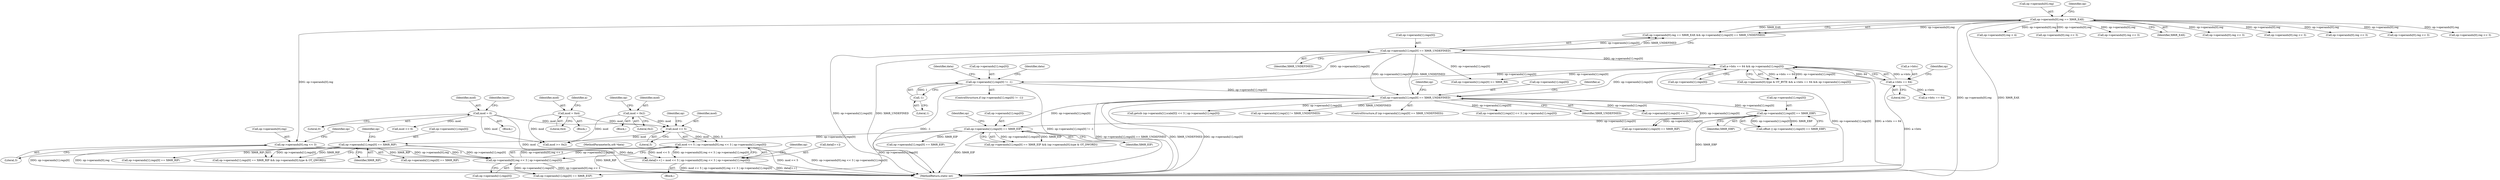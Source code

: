 digraph "0_radare2_f17bfd9f1da05f30f23a4dd05e9d2363e1406948@API" {
"1003039" [label="(Call,mod << 5 | op->operands[0].reg << 3 | op->operands[1].regs[0])"];
"1003040" [label="(Call,mod << 5)"];
"1000116" [label="(Call,mod = 0)"];
"1002859" [label="(Call,mod = 0x4)"];
"1002845" [label="(Call,mod = 0x2)"];
"1003043" [label="(Call,op->operands[0].reg << 3 | op->operands[1].regs[0])"];
"1003044" [label="(Call,op->operands[0].reg << 3)"];
"1002031" [label="(Call,op->operands[0].reg == X86R_EAX)"];
"1003005" [label="(Call,op->operands[1].regs[0] == X86R_RIP)"];
"1002975" [label="(Call,op->operands[1].regs[0] == X86R_EIP)"];
"1002833" [label="(Call,op->operands[1].regs[0] == X86R_EBP)"];
"1002537" [label="(Call,op->operands[1].regs[0] == X86R_UNDEFINED)"];
"1002172" [label="(Call,a->bits == 64 && op->operands[1].regs[0])"];
"1002173" [label="(Call,a->bits == 64)"];
"1002040" [label="(Call,op->operands[1].regs[0] == X86R_UNDEFINED)"];
"1002384" [label="(Call,op->operands[1].regs[0] != -1)"];
"1002394" [label="(Call,-1)"];
"1003034" [label="(Call,data[l++] = mod << 5 | op->operands[0].reg << 3 | op->operands[1].regs[0])"];
"1002853" [label="(Identifier,op)"];
"1003052" [label="(Literal,3)"];
"1002041" [label="(Call,op->operands[1].regs[0])"];
"1002861" [label="(Literal,0x4)"];
"1002032" [label="(Call,op->operands[0].reg)"];
"1002846" [label="(Identifier,mod)"];
"1000117" [label="(Identifier,mod)"];
"1002045" [label="(Identifier,op)"];
"1002831" [label="(Call,offset || op->operands[1].regs[0] == X86R_EBP)"];
"1002847" [label="(Literal,0x2)"];
"1002634" [label="(Identifier,op)"];
"1002405" [label="(Identifier,data)"];
"1003045" [label="(Call,op->operands[0].reg)"];
"1000118" [label="(Literal,0)"];
"1002354" [label="(Call,a->bits == 64)"];
"1002201" [label="(Call,op->operands[0].reg < 4)"];
"1003005" [label="(Call,op->operands[1].regs[0] == X86R_RIP)"];
"1003048" [label="(Identifier,op)"];
"1003034" [label="(Call,data[l++] = mod << 5 | op->operands[0].reg << 3 | op->operands[1].regs[0])"];
"1003043" [label="(Call,op->operands[0].reg << 3 | op->operands[1].regs[0])"];
"1002845" [label="(Call,mod = 0x2)"];
"1002714" [label="(Call,getsib (op->operands[1].scale[0]) << 3 | op->operands[1].regs[0])"];
"1003042" [label="(Literal,5)"];
"1002537" [label="(Call,op->operands[1].regs[0] == X86R_UNDEFINED)"];
"1002844" [label="(Block,)"];
"1000116" [label="(Call,mod = 0)"];
"1002538" [label="(Call,op->operands[1].regs[0])"];
"1003082" [label="(Call,mod >= 0x2)"];
"1002178" [label="(Call,op->operands[1].regs[0])"];
"1002843" [label="(Identifier,X86R_EBP)"];
"1002860" [label="(Identifier,mod)"];
"1003033" [label="(Block,)"];
"1003068" [label="(Identifier,op)"];
"1002229" [label="(Call,op->operands[0].reg << 3)"];
"1003149" [label="(Call,op->operands[1].regs[0] == X86R_RIP)"];
"1001907" [label="(Call,mod << 6)"];
"1003216" [label="(MethodReturn,static int)"];
"1002774" [label="(Call,op->operands[1].regs[1] != X86R_UNDEFINED)"];
"1002383" [label="(ControlStructure,if (op->operands[1].regs[0] != -1))"];
"1002172" [label="(Call,a->bits == 64 && op->operands[1].regs[0])"];
"1002394" [label="(Call,-1)"];
"1002536" [label="(ControlStructure,if (op->operands[1].regs[0] == X86R_UNDEFINED))"];
"1002882" [label="(Call,op->operands[1].regs[0] == X86R_RIP)"];
"1002807" [label="(Call,op->operands[1].regs[1] << 3 | op->operands[1].regs[0])"];
"1002040" [label="(Call,op->operands[1].regs[0] == X86R_UNDEFINED)"];
"1002866" [label="(Identifier,a)"];
"1002182" [label="(Identifier,op)"];
"1002975" [label="(Call,op->operands[1].regs[0] == X86R_EIP)"];
"1002547" [label="(Identifier,X86R_UNDEFINED)"];
"1003039" [label="(Call,mod << 5 | op->operands[0].reg << 3 | op->operands[1].regs[0])"];
"1002385" [label="(Call,op->operands[1].regs[0])"];
"1003020" [label="(Identifier,op)"];
"1002030" [label="(Call,op->operands[0].reg == X86R_EAX && op->operands[1].regs[0] == X86R_UNDEFINED)"];
"1003015" [label="(Identifier,X86R_RIP)"];
"1002990" [label="(Identifier,op)"];
"1000104" [label="(MethodParameterIn,ut8 *data)"];
"1002552" [label="(Identifier,a)"];
"1002562" [label="(Call,op->operands[0].reg << 3)"];
"1002031" [label="(Call,op->operands[0].reg == X86R_EAX)"];
"1002173" [label="(Call,a->bits == 64)"];
"1002039" [label="(Identifier,X86R_EAX)"];
"1002190" [label="(Call,op->operands[1].regs[0] >= X86R_R8)"];
"1002834" [label="(Call,op->operands[1].regs[0])"];
"1002399" [label="(Identifier,data)"];
"1003103" [label="(Call,op->operands[1].regs[0] == X86R_EIP)"];
"1002974" [label="(Call,op->operands[1].regs[0] == X86R_EIP && (op->operands[0].type & OT_DWORD))"];
"1000106" [label="(Block,)"];
"1003041" [label="(Identifier,mod)"];
"1003035" [label="(Call,data[l++])"];
"1002921" [label="(Call,op->operands[0].reg << 3)"];
"1002985" [label="(Identifier,X86R_EIP)"];
"1002174" [label="(Call,a->bits)"];
"1002162" [label="(Call,op->operands[0].type & OT_BYTE && a->bits == 64 && op->operands[1].regs[0])"];
"1002050" [label="(Identifier,X86R_UNDEFINED)"];
"1003006" [label="(Call,op->operands[1].regs[0])"];
"1003178" [label="(Call,op->operands[1].regs[0] == X86R_RIP)"];
"1003057" [label="(Identifier,op)"];
"1000121" [label="(Identifier,base)"];
"1003004" [label="(Call,op->operands[1].regs[0] == X86R_RIP && (op->operands[0].type & OT_QWORD))"];
"1002311" [label="(Call,op->operands[0].reg << 3)"];
"1002833" [label="(Call,op->operands[1].regs[0] == X86R_EBP)"];
"1002695" [label="(Call,op->operands[1].regs[0] << 3)"];
"1003053" [label="(Call,op->operands[1].regs[0])"];
"1003040" [label="(Call,mod << 5)"];
"1002177" [label="(Literal,64)"];
"1002859" [label="(Call,mod = 0x4)"];
"1002395" [label="(Literal,1)"];
"1003044" [label="(Call,op->operands[0].reg << 3)"];
"1002586" [label="(Call,op->operands[0].reg << 3)"];
"1002976" [label="(Call,op->operands[1].regs[0])"];
"1003063" [label="(Call,op->operands[1].regs[0] == X86R_ESP)"];
"1002647" [label="(Call,op->operands[0].reg << 3)"];
"1002792" [label="(Call,op->operands[0].reg << 3)"];
"1002384" [label="(Call,op->operands[1].regs[0] != -1)"];
"1002858" [label="(Block,)"];
"1003039" -> "1003034"  [label="AST: "];
"1003039" -> "1003043"  [label="CFG: "];
"1003040" -> "1003039"  [label="AST: "];
"1003043" -> "1003039"  [label="AST: "];
"1003034" -> "1003039"  [label="CFG: "];
"1003039" -> "1003216"  [label="DDG: mod << 5"];
"1003039" -> "1003216"  [label="DDG: op->operands[0].reg << 3 | op->operands[1].regs[0]"];
"1003039" -> "1003034"  [label="DDG: mod << 5"];
"1003039" -> "1003034"  [label="DDG: op->operands[0].reg << 3 | op->operands[1].regs[0]"];
"1003040" -> "1003039"  [label="DDG: mod"];
"1003040" -> "1003039"  [label="DDG: 5"];
"1003043" -> "1003039"  [label="DDG: op->operands[0].reg << 3"];
"1003043" -> "1003039"  [label="DDG: op->operands[1].regs[0]"];
"1003040" -> "1003042"  [label="CFG: "];
"1003041" -> "1003040"  [label="AST: "];
"1003042" -> "1003040"  [label="AST: "];
"1003048" -> "1003040"  [label="CFG: "];
"1000116" -> "1003040"  [label="DDG: mod"];
"1002859" -> "1003040"  [label="DDG: mod"];
"1002845" -> "1003040"  [label="DDG: mod"];
"1003040" -> "1003082"  [label="DDG: mod"];
"1000116" -> "1000106"  [label="AST: "];
"1000116" -> "1000118"  [label="CFG: "];
"1000117" -> "1000116"  [label="AST: "];
"1000118" -> "1000116"  [label="AST: "];
"1000121" -> "1000116"  [label="CFG: "];
"1000116" -> "1003216"  [label="DDG: mod"];
"1000116" -> "1001907"  [label="DDG: mod"];
"1000116" -> "1003082"  [label="DDG: mod"];
"1002859" -> "1002858"  [label="AST: "];
"1002859" -> "1002861"  [label="CFG: "];
"1002860" -> "1002859"  [label="AST: "];
"1002861" -> "1002859"  [label="AST: "];
"1002866" -> "1002859"  [label="CFG: "];
"1002859" -> "1003082"  [label="DDG: mod"];
"1002845" -> "1002844"  [label="AST: "];
"1002845" -> "1002847"  [label="CFG: "];
"1002846" -> "1002845"  [label="AST: "];
"1002847" -> "1002845"  [label="AST: "];
"1002853" -> "1002845"  [label="CFG: "];
"1002845" -> "1003082"  [label="DDG: mod"];
"1003043" -> "1003053"  [label="CFG: "];
"1003044" -> "1003043"  [label="AST: "];
"1003053" -> "1003043"  [label="AST: "];
"1003043" -> "1003216"  [label="DDG: op->operands[0].reg << 3"];
"1003044" -> "1003043"  [label="DDG: op->operands[0].reg"];
"1003044" -> "1003043"  [label="DDG: 3"];
"1003005" -> "1003043"  [label="DDG: op->operands[1].regs[0]"];
"1003043" -> "1003063"  [label="DDG: op->operands[1].regs[0]"];
"1003044" -> "1003052"  [label="CFG: "];
"1003045" -> "1003044"  [label="AST: "];
"1003052" -> "1003044"  [label="AST: "];
"1003057" -> "1003044"  [label="CFG: "];
"1003044" -> "1003216"  [label="DDG: op->operands[0].reg"];
"1002031" -> "1003044"  [label="DDG: op->operands[0].reg"];
"1002031" -> "1002030"  [label="AST: "];
"1002031" -> "1002039"  [label="CFG: "];
"1002032" -> "1002031"  [label="AST: "];
"1002039" -> "1002031"  [label="AST: "];
"1002045" -> "1002031"  [label="CFG: "];
"1002030" -> "1002031"  [label="CFG: "];
"1002031" -> "1003216"  [label="DDG: op->operands[0].reg"];
"1002031" -> "1003216"  [label="DDG: X86R_EAX"];
"1002031" -> "1002030"  [label="DDG: op->operands[0].reg"];
"1002031" -> "1002030"  [label="DDG: X86R_EAX"];
"1002031" -> "1002201"  [label="DDG: op->operands[0].reg"];
"1002031" -> "1002229"  [label="DDG: op->operands[0].reg"];
"1002031" -> "1002311"  [label="DDG: op->operands[0].reg"];
"1002031" -> "1002562"  [label="DDG: op->operands[0].reg"];
"1002031" -> "1002586"  [label="DDG: op->operands[0].reg"];
"1002031" -> "1002647"  [label="DDG: op->operands[0].reg"];
"1002031" -> "1002792"  [label="DDG: op->operands[0].reg"];
"1002031" -> "1002921"  [label="DDG: op->operands[0].reg"];
"1003005" -> "1003004"  [label="AST: "];
"1003005" -> "1003015"  [label="CFG: "];
"1003006" -> "1003005"  [label="AST: "];
"1003015" -> "1003005"  [label="AST: "];
"1003020" -> "1003005"  [label="CFG: "];
"1003004" -> "1003005"  [label="CFG: "];
"1003005" -> "1003216"  [label="DDG: X86R_RIP"];
"1003005" -> "1003004"  [label="DDG: op->operands[1].regs[0]"];
"1003005" -> "1003004"  [label="DDG: X86R_RIP"];
"1002975" -> "1003005"  [label="DDG: op->operands[1].regs[0]"];
"1003005" -> "1003063"  [label="DDG: op->operands[1].regs[0]"];
"1003005" -> "1003149"  [label="DDG: X86R_RIP"];
"1003005" -> "1003178"  [label="DDG: X86R_RIP"];
"1002975" -> "1002974"  [label="AST: "];
"1002975" -> "1002985"  [label="CFG: "];
"1002976" -> "1002975"  [label="AST: "];
"1002985" -> "1002975"  [label="AST: "];
"1002990" -> "1002975"  [label="CFG: "];
"1002974" -> "1002975"  [label="CFG: "];
"1002975" -> "1003216"  [label="DDG: X86R_EIP"];
"1002975" -> "1002974"  [label="DDG: op->operands[1].regs[0]"];
"1002975" -> "1002974"  [label="DDG: X86R_EIP"];
"1002833" -> "1002975"  [label="DDG: op->operands[1].regs[0]"];
"1002537" -> "1002975"  [label="DDG: op->operands[1].regs[0]"];
"1002975" -> "1003063"  [label="DDG: op->operands[1].regs[0]"];
"1002975" -> "1003103"  [label="DDG: X86R_EIP"];
"1002833" -> "1002831"  [label="AST: "];
"1002833" -> "1002843"  [label="CFG: "];
"1002834" -> "1002833"  [label="AST: "];
"1002843" -> "1002833"  [label="AST: "];
"1002831" -> "1002833"  [label="CFG: "];
"1002833" -> "1003216"  [label="DDG: X86R_EBP"];
"1002833" -> "1002831"  [label="DDG: op->operands[1].regs[0]"];
"1002833" -> "1002831"  [label="DDG: X86R_EBP"];
"1002537" -> "1002833"  [label="DDG: op->operands[1].regs[0]"];
"1002833" -> "1002882"  [label="DDG: op->operands[1].regs[0]"];
"1002537" -> "1002536"  [label="AST: "];
"1002537" -> "1002547"  [label="CFG: "];
"1002538" -> "1002537"  [label="AST: "];
"1002547" -> "1002537"  [label="AST: "];
"1002552" -> "1002537"  [label="CFG: "];
"1002634" -> "1002537"  [label="CFG: "];
"1002537" -> "1003216"  [label="DDG: op->operands[1].regs[0] == X86R_UNDEFINED"];
"1002537" -> "1003216"  [label="DDG: X86R_UNDEFINED"];
"1002537" -> "1003216"  [label="DDG: op->operands[1].regs[0]"];
"1002172" -> "1002537"  [label="DDG: op->operands[1].regs[0]"];
"1002040" -> "1002537"  [label="DDG: op->operands[1].regs[0]"];
"1002040" -> "1002537"  [label="DDG: X86R_UNDEFINED"];
"1002384" -> "1002537"  [label="DDG: op->operands[1].regs[0]"];
"1002537" -> "1002695"  [label="DDG: op->operands[1].regs[0]"];
"1002537" -> "1002714"  [label="DDG: op->operands[1].regs[0]"];
"1002537" -> "1002774"  [label="DDG: X86R_UNDEFINED"];
"1002537" -> "1002807"  [label="DDG: op->operands[1].regs[0]"];
"1002537" -> "1002882"  [label="DDG: op->operands[1].regs[0]"];
"1002172" -> "1002162"  [label="AST: "];
"1002172" -> "1002173"  [label="CFG: "];
"1002172" -> "1002178"  [label="CFG: "];
"1002173" -> "1002172"  [label="AST: "];
"1002178" -> "1002172"  [label="AST: "];
"1002162" -> "1002172"  [label="CFG: "];
"1002172" -> "1003216"  [label="DDG: op->operands[1].regs[0]"];
"1002172" -> "1003216"  [label="DDG: a->bits == 64"];
"1002172" -> "1002162"  [label="DDG: a->bits == 64"];
"1002172" -> "1002162"  [label="DDG: op->operands[1].regs[0]"];
"1002173" -> "1002172"  [label="DDG: a->bits"];
"1002173" -> "1002172"  [label="DDG: 64"];
"1002040" -> "1002172"  [label="DDG: op->operands[1].regs[0]"];
"1002172" -> "1002190"  [label="DDG: op->operands[1].regs[0]"];
"1002172" -> "1002384"  [label="DDG: op->operands[1].regs[0]"];
"1002173" -> "1002177"  [label="CFG: "];
"1002174" -> "1002173"  [label="AST: "];
"1002177" -> "1002173"  [label="AST: "];
"1002182" -> "1002173"  [label="CFG: "];
"1002173" -> "1003216"  [label="DDG: a->bits"];
"1002173" -> "1002354"  [label="DDG: a->bits"];
"1002040" -> "1002030"  [label="AST: "];
"1002040" -> "1002050"  [label="CFG: "];
"1002041" -> "1002040"  [label="AST: "];
"1002050" -> "1002040"  [label="AST: "];
"1002030" -> "1002040"  [label="CFG: "];
"1002040" -> "1003216"  [label="DDG: op->operands[1].regs[0]"];
"1002040" -> "1003216"  [label="DDG: X86R_UNDEFINED"];
"1002040" -> "1002030"  [label="DDG: op->operands[1].regs[0]"];
"1002040" -> "1002030"  [label="DDG: X86R_UNDEFINED"];
"1002040" -> "1002190"  [label="DDG: op->operands[1].regs[0]"];
"1002040" -> "1002384"  [label="DDG: op->operands[1].regs[0]"];
"1002384" -> "1002383"  [label="AST: "];
"1002384" -> "1002394"  [label="CFG: "];
"1002385" -> "1002384"  [label="AST: "];
"1002394" -> "1002384"  [label="AST: "];
"1002399" -> "1002384"  [label="CFG: "];
"1002405" -> "1002384"  [label="CFG: "];
"1002384" -> "1003216"  [label="DDG: -1"];
"1002384" -> "1003216"  [label="DDG: op->operands[1].regs[0] != -1"];
"1002394" -> "1002384"  [label="DDG: 1"];
"1002394" -> "1002395"  [label="CFG: "];
"1002395" -> "1002394"  [label="AST: "];
"1003034" -> "1003033"  [label="AST: "];
"1003035" -> "1003034"  [label="AST: "];
"1003068" -> "1003034"  [label="CFG: "];
"1003034" -> "1003216"  [label="DDG: mod << 5 | op->operands[0].reg << 3 | op->operands[1].regs[0]"];
"1003034" -> "1003216"  [label="DDG: data[l++]"];
"1000104" -> "1003034"  [label="DDG: data"];
}
